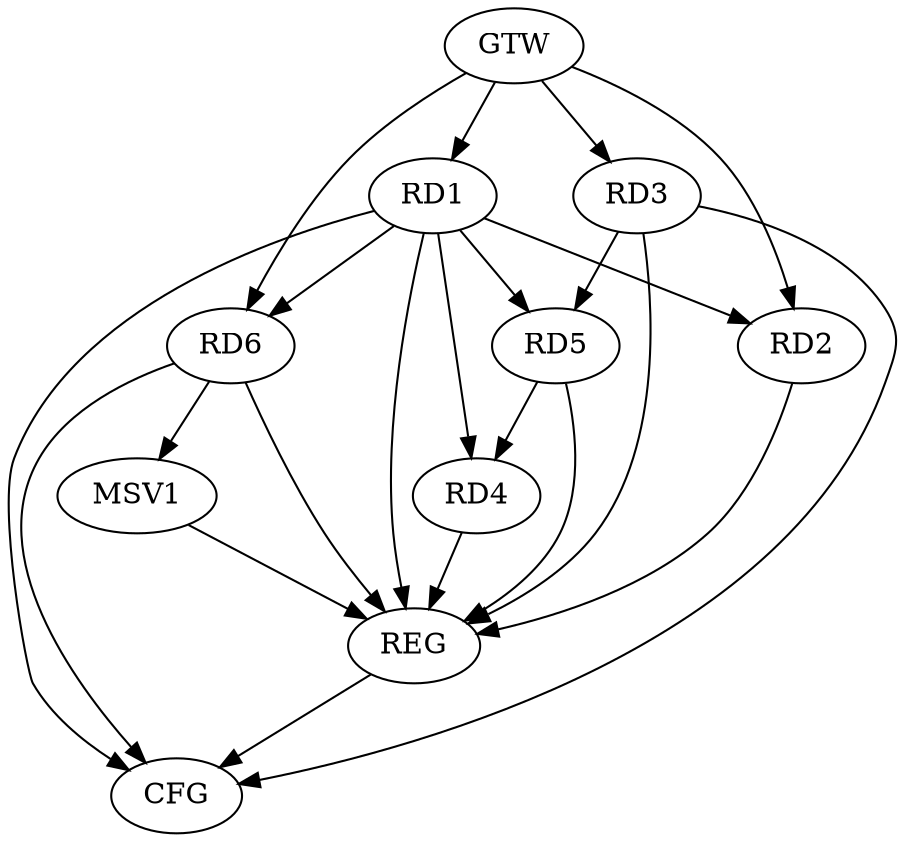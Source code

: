 strict digraph G {
  RD1 [ label="RD1" ];
  RD2 [ label="RD2" ];
  RD3 [ label="RD3" ];
  RD4 [ label="RD4" ];
  RD5 [ label="RD5" ];
  RD6 [ label="RD6" ];
  GTW [ label="GTW" ];
  REG [ label="REG" ];
  CFG [ label="CFG" ];
  MSV1 [ label="MSV1" ];
  RD1 -> RD4;
  RD1 -> RD5;
  RD3 -> RD5;
  RD5 -> RD4;
  GTW -> RD1;
  GTW -> RD2;
  GTW -> RD3;
  GTW -> RD6;
  RD1 -> REG;
  RD2 -> REG;
  RD3 -> REG;
  RD4 -> REG;
  RD5 -> REG;
  RD6 -> REG;
  RD6 -> CFG;
  RD3 -> CFG;
  REG -> CFG;
  RD1 -> CFG;
  RD1 -> RD2;
  RD1 -> RD6;
  RD6 -> MSV1;
  MSV1 -> REG;
}
